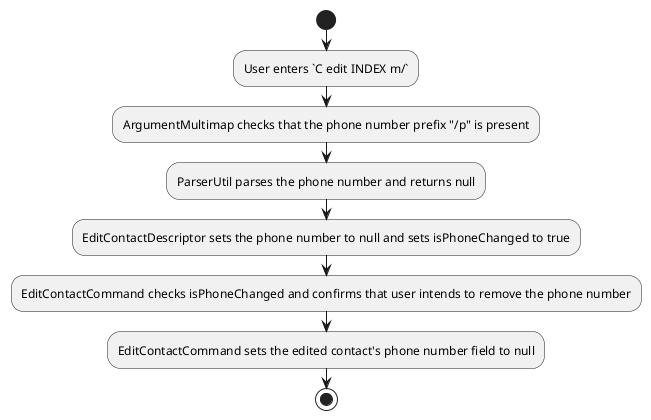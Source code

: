 @startuml
start
:User enters `C edit INDEX m/`;

'Since the beta syntax does not support placing the condition outside the
'diamond we place it as the true branch instead.

:ArgumentMultimap checks that the phone number prefix "/p" is present;
:ParserUtil parses the phone number and returns null;
:EditContactDescriptor sets the phone number to null and sets isPhoneChanged to true;
:EditContactCommand checks isPhoneChanged and confirms that user intends to remove the phone number;
:EditContactCommand sets the edited contact's phone number field to null;
stop
@enduml
